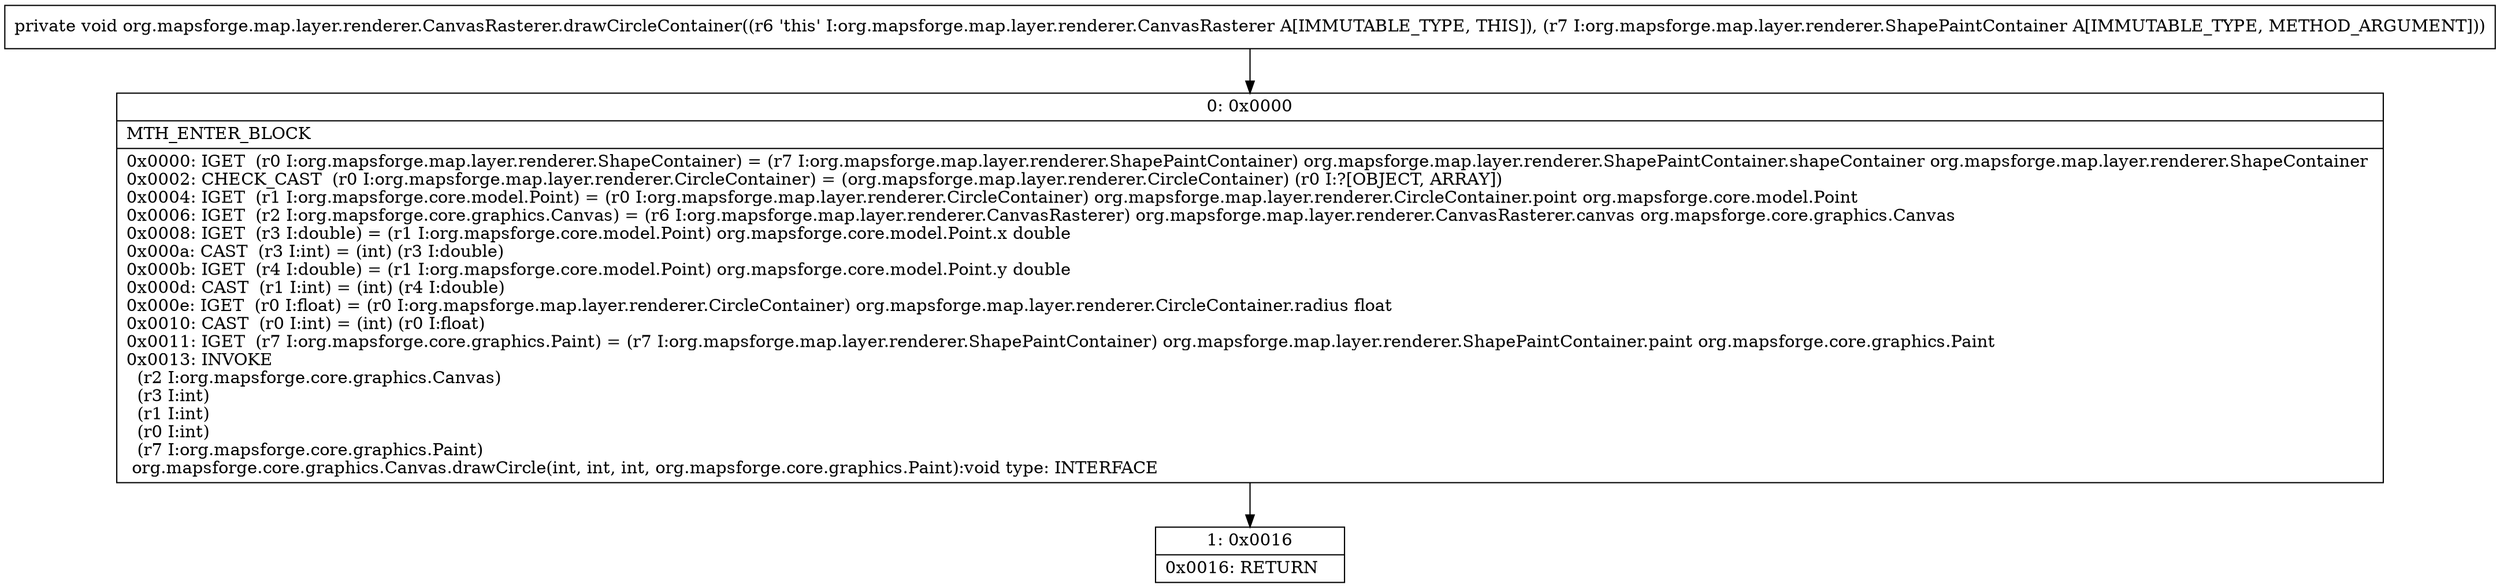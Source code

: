 digraph "CFG fororg.mapsforge.map.layer.renderer.CanvasRasterer.drawCircleContainer(Lorg\/mapsforge\/map\/layer\/renderer\/ShapePaintContainer;)V" {
Node_0 [shape=record,label="{0\:\ 0x0000|MTH_ENTER_BLOCK\l|0x0000: IGET  (r0 I:org.mapsforge.map.layer.renderer.ShapeContainer) = (r7 I:org.mapsforge.map.layer.renderer.ShapePaintContainer) org.mapsforge.map.layer.renderer.ShapePaintContainer.shapeContainer org.mapsforge.map.layer.renderer.ShapeContainer \l0x0002: CHECK_CAST  (r0 I:org.mapsforge.map.layer.renderer.CircleContainer) = (org.mapsforge.map.layer.renderer.CircleContainer) (r0 I:?[OBJECT, ARRAY]) \l0x0004: IGET  (r1 I:org.mapsforge.core.model.Point) = (r0 I:org.mapsforge.map.layer.renderer.CircleContainer) org.mapsforge.map.layer.renderer.CircleContainer.point org.mapsforge.core.model.Point \l0x0006: IGET  (r2 I:org.mapsforge.core.graphics.Canvas) = (r6 I:org.mapsforge.map.layer.renderer.CanvasRasterer) org.mapsforge.map.layer.renderer.CanvasRasterer.canvas org.mapsforge.core.graphics.Canvas \l0x0008: IGET  (r3 I:double) = (r1 I:org.mapsforge.core.model.Point) org.mapsforge.core.model.Point.x double \l0x000a: CAST  (r3 I:int) = (int) (r3 I:double) \l0x000b: IGET  (r4 I:double) = (r1 I:org.mapsforge.core.model.Point) org.mapsforge.core.model.Point.y double \l0x000d: CAST  (r1 I:int) = (int) (r4 I:double) \l0x000e: IGET  (r0 I:float) = (r0 I:org.mapsforge.map.layer.renderer.CircleContainer) org.mapsforge.map.layer.renderer.CircleContainer.radius float \l0x0010: CAST  (r0 I:int) = (int) (r0 I:float) \l0x0011: IGET  (r7 I:org.mapsforge.core.graphics.Paint) = (r7 I:org.mapsforge.map.layer.renderer.ShapePaintContainer) org.mapsforge.map.layer.renderer.ShapePaintContainer.paint org.mapsforge.core.graphics.Paint \l0x0013: INVOKE  \l  (r2 I:org.mapsforge.core.graphics.Canvas)\l  (r3 I:int)\l  (r1 I:int)\l  (r0 I:int)\l  (r7 I:org.mapsforge.core.graphics.Paint)\l org.mapsforge.core.graphics.Canvas.drawCircle(int, int, int, org.mapsforge.core.graphics.Paint):void type: INTERFACE \l}"];
Node_1 [shape=record,label="{1\:\ 0x0016|0x0016: RETURN   \l}"];
MethodNode[shape=record,label="{private void org.mapsforge.map.layer.renderer.CanvasRasterer.drawCircleContainer((r6 'this' I:org.mapsforge.map.layer.renderer.CanvasRasterer A[IMMUTABLE_TYPE, THIS]), (r7 I:org.mapsforge.map.layer.renderer.ShapePaintContainer A[IMMUTABLE_TYPE, METHOD_ARGUMENT])) }"];
MethodNode -> Node_0;
Node_0 -> Node_1;
}

